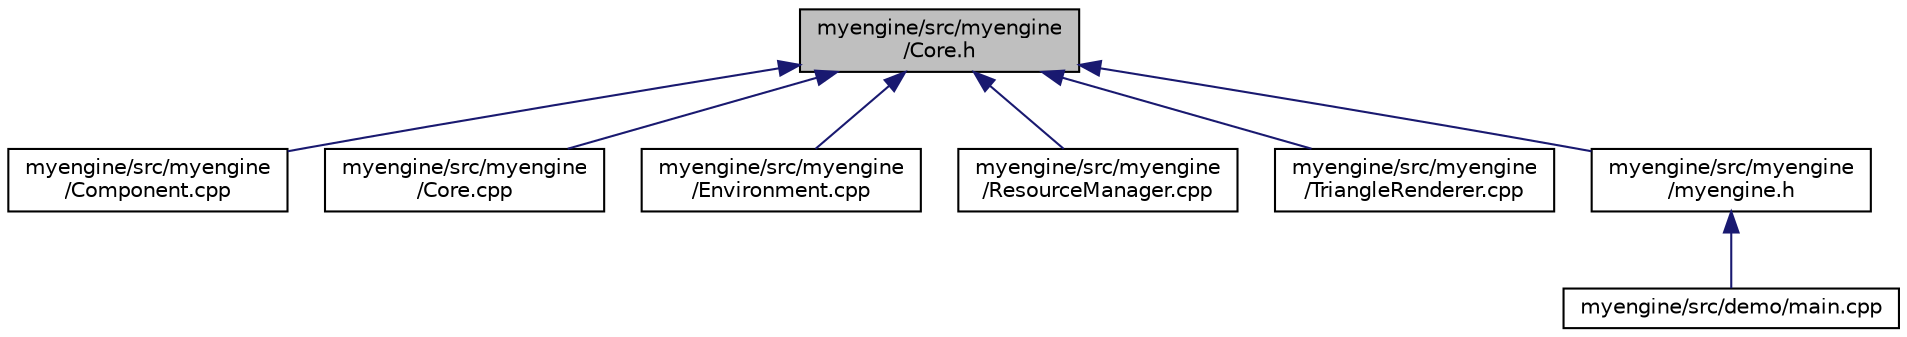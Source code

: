 digraph "myengine/src/myengine/Core.h"
{
 // LATEX_PDF_SIZE
  edge [fontname="Helvetica",fontsize="10",labelfontname="Helvetica",labelfontsize="10"];
  node [fontname="Helvetica",fontsize="10",shape=record];
  Node1 [label="myengine/src/myengine\l/Core.h",height=0.2,width=0.4,color="black", fillcolor="grey75", style="filled", fontcolor="black",tooltip=" "];
  Node1 -> Node2 [dir="back",color="midnightblue",fontsize="10",style="solid",fontname="Helvetica"];
  Node2 [label="myengine/src/myengine\l/Component.cpp",height=0.2,width=0.4,color="black", fillcolor="white", style="filled",URL="$_component_8cpp.html",tooltip=" "];
  Node1 -> Node3 [dir="back",color="midnightblue",fontsize="10",style="solid",fontname="Helvetica"];
  Node3 [label="myengine/src/myengine\l/Core.cpp",height=0.2,width=0.4,color="black", fillcolor="white", style="filled",URL="$_core_8cpp.html",tooltip=" "];
  Node1 -> Node4 [dir="back",color="midnightblue",fontsize="10",style="solid",fontname="Helvetica"];
  Node4 [label="myengine/src/myengine\l/Environment.cpp",height=0.2,width=0.4,color="black", fillcolor="white", style="filled",URL="$_environment_8cpp.html",tooltip=" "];
  Node1 -> Node5 [dir="back",color="midnightblue",fontsize="10",style="solid",fontname="Helvetica"];
  Node5 [label="myengine/src/myengine\l/ResourceManager.cpp",height=0.2,width=0.4,color="black", fillcolor="white", style="filled",URL="$_resource_manager_8cpp.html",tooltip=" "];
  Node1 -> Node6 [dir="back",color="midnightblue",fontsize="10",style="solid",fontname="Helvetica"];
  Node6 [label="myengine/src/myengine\l/TriangleRenderer.cpp",height=0.2,width=0.4,color="black", fillcolor="white", style="filled",URL="$_triangle_renderer_8cpp.html",tooltip=" "];
  Node1 -> Node7 [dir="back",color="midnightblue",fontsize="10",style="solid",fontname="Helvetica"];
  Node7 [label="myengine/src/myengine\l/myengine.h",height=0.2,width=0.4,color="black", fillcolor="white", style="filled",URL="$myengine_8h.html",tooltip=" "];
  Node7 -> Node8 [dir="back",color="midnightblue",fontsize="10",style="solid",fontname="Helvetica"];
  Node8 [label="myengine/src/demo/main.cpp",height=0.2,width=0.4,color="black", fillcolor="white", style="filled",URL="$main_8cpp.html",tooltip=" "];
}
